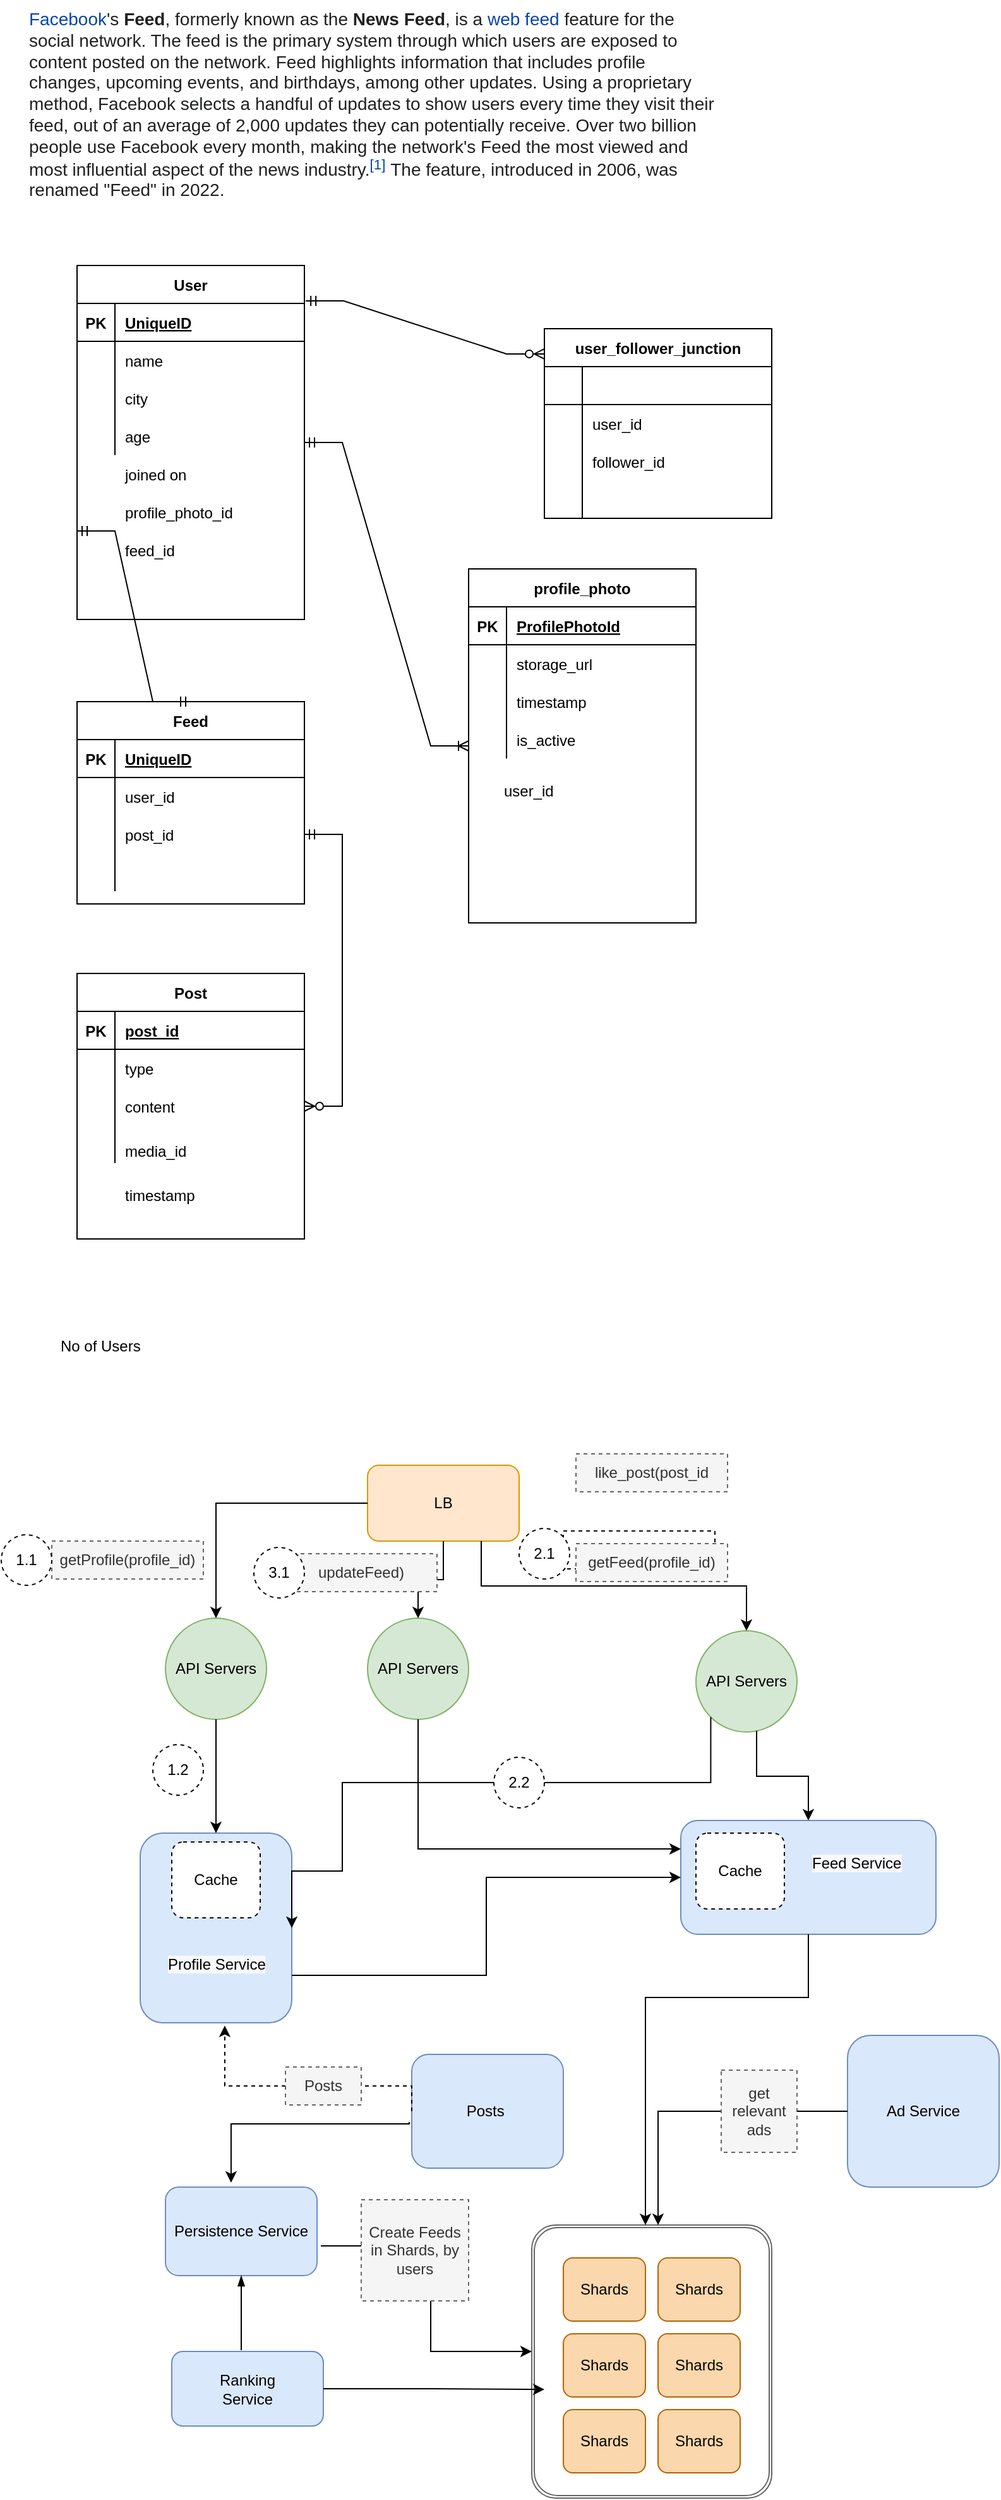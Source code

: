 <mxfile version="18.1.2" type="github">
  <diagram id="8jOkWeeJg14i4Y-f5inV" name="Page-1">
    <mxGraphModel dx="1186" dy="683" grid="1" gridSize="10" guides="1" tooltips="1" connect="1" arrows="1" fold="1" page="1" pageScale="1" pageWidth="827" pageHeight="1169" math="0" shadow="0">
      <root>
        <mxCell id="0" />
        <mxCell id="1" parent="0" />
        <mxCell id="oXegIh3aJyW66HYwS0G9-137" value="" style="shape=ext;double=1;rounded=1;whiteSpace=wrap;html=1;shadow=0;strokeColor=#666666;fillColor=default;strokeWidth=1;arcSize=10;" vertex="1" parent="1">
          <mxGeometry x="420" y="1770" width="190" height="216" as="geometry" />
        </mxCell>
        <mxCell id="oXegIh3aJyW66HYwS0G9-1" value="&lt;meta charset=&quot;utf-8&quot;&gt;&lt;a style=&quot;text-decoration: none; color: rgb(6, 69, 173); background: none rgb(255, 255, 255); font-family: sans-serif; font-size: 14px; font-style: normal; font-variant-ligatures: normal; font-variant-caps: normal; font-weight: 400; letter-spacing: normal; orphans: 2; text-align: start; text-indent: 0px; text-transform: none; widows: 2; word-spacing: 0px; -webkit-text-stroke-width: 0px;&quot; title=&quot;Facebook&quot; href=&quot;https://en.wikipedia.org/wiki/Facebook&quot;&gt;Facebook&lt;/a&gt;&lt;span style=&quot;color: rgb(32, 33, 34); font-family: sans-serif; font-size: 14px; font-style: normal; font-variant-ligatures: normal; font-variant-caps: normal; font-weight: 400; letter-spacing: normal; orphans: 2; text-align: start; text-indent: 0px; text-transform: none; widows: 2; word-spacing: 0px; -webkit-text-stroke-width: 0px; background-color: rgb(255, 255, 255); text-decoration-thickness: initial; text-decoration-style: initial; text-decoration-color: initial; float: none; display: inline !important;&quot;&gt;&#39;s&lt;span&gt;&amp;nbsp;&lt;/span&gt;&lt;/span&gt;&lt;b style=&quot;color: rgb(32, 33, 34); font-family: sans-serif; font-size: 14px; font-style: normal; font-variant-ligatures: normal; font-variant-caps: normal; letter-spacing: normal; orphans: 2; text-align: start; text-indent: 0px; text-transform: none; widows: 2; word-spacing: 0px; -webkit-text-stroke-width: 0px; background-color: rgb(255, 255, 255); text-decoration-thickness: initial; text-decoration-style: initial; text-decoration-color: initial;&quot;&gt;Feed&lt;/b&gt;&lt;span style=&quot;color: rgb(32, 33, 34); font-family: sans-serif; font-size: 14px; font-style: normal; font-variant-ligatures: normal; font-variant-caps: normal; font-weight: 400; letter-spacing: normal; orphans: 2; text-align: start; text-indent: 0px; text-transform: none; widows: 2; word-spacing: 0px; -webkit-text-stroke-width: 0px; background-color: rgb(255, 255, 255); text-decoration-thickness: initial; text-decoration-style: initial; text-decoration-color: initial; float: none; display: inline !important;&quot;&gt;, formerly known as the&lt;span&gt;&amp;nbsp;&lt;/span&gt;&lt;/span&gt;&lt;b style=&quot;color: rgb(32, 33, 34); font-family: sans-serif; font-size: 14px; font-style: normal; font-variant-ligatures: normal; font-variant-caps: normal; letter-spacing: normal; orphans: 2; text-align: start; text-indent: 0px; text-transform: none; widows: 2; word-spacing: 0px; -webkit-text-stroke-width: 0px; background-color: rgb(255, 255, 255); text-decoration-thickness: initial; text-decoration-style: initial; text-decoration-color: initial;&quot;&gt;News Feed&lt;/b&gt;&lt;span style=&quot;color: rgb(32, 33, 34); font-family: sans-serif; font-size: 14px; font-style: normal; font-variant-ligatures: normal; font-variant-caps: normal; font-weight: 400; letter-spacing: normal; orphans: 2; text-align: start; text-indent: 0px; text-transform: none; widows: 2; word-spacing: 0px; -webkit-text-stroke-width: 0px; background-color: rgb(255, 255, 255); text-decoration-thickness: initial; text-decoration-style: initial; text-decoration-color: initial; float: none; display: inline !important;&quot;&gt;, is a&lt;span&gt;&amp;nbsp;&lt;/span&gt;&lt;/span&gt;&lt;a style=&quot;text-decoration: none; color: rgb(6, 69, 173); background: none rgb(255, 255, 255); font-family: sans-serif; font-size: 14px; font-style: normal; font-variant-ligatures: normal; font-variant-caps: normal; font-weight: 400; letter-spacing: normal; orphans: 2; text-align: start; text-indent: 0px; text-transform: none; widows: 2; word-spacing: 0px; -webkit-text-stroke-width: 0px;&quot; title=&quot;Web feed&quot; href=&quot;https://en.wikipedia.org/wiki/Web_feed&quot;&gt;web feed&lt;/a&gt;&lt;span style=&quot;color: rgb(32, 33, 34); font-family: sans-serif; font-size: 14px; font-style: normal; font-variant-ligatures: normal; font-variant-caps: normal; font-weight: 400; letter-spacing: normal; orphans: 2; text-align: start; text-indent: 0px; text-transform: none; widows: 2; word-spacing: 0px; -webkit-text-stroke-width: 0px; background-color: rgb(255, 255, 255); text-decoration-thickness: initial; text-decoration-style: initial; text-decoration-color: initial; float: none; display: inline !important;&quot;&gt;&lt;span&gt;&amp;nbsp;&lt;/span&gt;feature for the social network. The feed is the primary system through which users are exposed to content posted on the network. Feed highlights information that includes profile changes, upcoming events, and birthdays, among other updates. Using a proprietary method, Facebook selects a handful of updates to show users every time they visit their feed, out of an average of 2,000 updates they can potentially receive. Over two billion people use Facebook every month, making the network&#39;s Feed the most viewed and most influential aspect of the news industry.&lt;/span&gt;&lt;sup style=&quot;line-height: 1; unicode-bidi: isolate; font-weight: 400; font-style: normal; font-size: 11.2px; color: rgb(32, 33, 34); font-family: sans-serif; font-variant-ligatures: normal; font-variant-caps: normal; letter-spacing: normal; orphans: 2; text-align: start; text-indent: 0px; text-transform: none; widows: 2; word-spacing: 0px; -webkit-text-stroke-width: 0px; background-color: rgb(255, 255, 255); text-decoration-thickness: initial; text-decoration-style: initial; text-decoration-color: initial;&quot; class=&quot;reference&quot; id=&quot;cite_ref-NYT_1-0&quot;&gt;&lt;a style=&quot;text-decoration: none; color: rgb(6, 69, 173); background: none;&quot; href=&quot;https://en.wikipedia.org/wiki/Feed_(Facebook)#cite_note-NYT-1&quot;&gt;[1]&lt;/a&gt;&lt;/sup&gt;&lt;span style=&quot;color: rgb(32, 33, 34); font-family: sans-serif; font-size: 14px; font-style: normal; font-variant-ligatures: normal; font-variant-caps: normal; font-weight: 400; letter-spacing: normal; orphans: 2; text-align: start; text-indent: 0px; text-transform: none; widows: 2; word-spacing: 0px; -webkit-text-stroke-width: 0px; background-color: rgb(255, 255, 255); text-decoration-thickness: initial; text-decoration-style: initial; text-decoration-color: initial; float: none; display: inline !important;&quot;&gt;&lt;span&gt;&amp;nbsp;&lt;/span&gt;The feature, introduced in 2006, was renamed &quot;Feed&quot; in 2022.&lt;/span&gt;" style="text;whiteSpace=wrap;html=1;" vertex="1" parent="1">
          <mxGeometry x="20" y="10" width="550" height="150" as="geometry" />
        </mxCell>
        <mxCell id="oXegIh3aJyW66HYwS0G9-3" value="User" style="shape=table;startSize=30;container=1;collapsible=1;childLayout=tableLayout;fixedRows=1;rowLines=0;fontStyle=1;align=center;resizeLast=1;" vertex="1" parent="1">
          <mxGeometry x="60" y="220" width="180" height="280" as="geometry" />
        </mxCell>
        <mxCell id="oXegIh3aJyW66HYwS0G9-4" value="" style="shape=tableRow;horizontal=0;startSize=0;swimlaneHead=0;swimlaneBody=0;fillColor=none;collapsible=0;dropTarget=0;points=[[0,0.5],[1,0.5]];portConstraint=eastwest;top=0;left=0;right=0;bottom=1;" vertex="1" parent="oXegIh3aJyW66HYwS0G9-3">
          <mxGeometry y="30" width="180" height="30" as="geometry" />
        </mxCell>
        <mxCell id="oXegIh3aJyW66HYwS0G9-5" value="PK" style="shape=partialRectangle;connectable=0;fillColor=none;top=0;left=0;bottom=0;right=0;fontStyle=1;overflow=hidden;" vertex="1" parent="oXegIh3aJyW66HYwS0G9-4">
          <mxGeometry width="30" height="30" as="geometry">
            <mxRectangle width="30" height="30" as="alternateBounds" />
          </mxGeometry>
        </mxCell>
        <mxCell id="oXegIh3aJyW66HYwS0G9-6" value="UniqueID" style="shape=partialRectangle;connectable=0;fillColor=none;top=0;left=0;bottom=0;right=0;align=left;spacingLeft=6;fontStyle=5;overflow=hidden;" vertex="1" parent="oXegIh3aJyW66HYwS0G9-4">
          <mxGeometry x="30" width="150" height="30" as="geometry">
            <mxRectangle width="150" height="30" as="alternateBounds" />
          </mxGeometry>
        </mxCell>
        <mxCell id="oXegIh3aJyW66HYwS0G9-7" value="" style="shape=tableRow;horizontal=0;startSize=0;swimlaneHead=0;swimlaneBody=0;fillColor=none;collapsible=0;dropTarget=0;points=[[0,0.5],[1,0.5]];portConstraint=eastwest;top=0;left=0;right=0;bottom=0;" vertex="1" parent="oXegIh3aJyW66HYwS0G9-3">
          <mxGeometry y="60" width="180" height="30" as="geometry" />
        </mxCell>
        <mxCell id="oXegIh3aJyW66HYwS0G9-8" value="" style="shape=partialRectangle;connectable=0;fillColor=none;top=0;left=0;bottom=0;right=0;editable=1;overflow=hidden;" vertex="1" parent="oXegIh3aJyW66HYwS0G9-7">
          <mxGeometry width="30" height="30" as="geometry">
            <mxRectangle width="30" height="30" as="alternateBounds" />
          </mxGeometry>
        </mxCell>
        <mxCell id="oXegIh3aJyW66HYwS0G9-9" value="name" style="shape=partialRectangle;connectable=0;fillColor=none;top=0;left=0;bottom=0;right=0;align=left;spacingLeft=6;overflow=hidden;" vertex="1" parent="oXegIh3aJyW66HYwS0G9-7">
          <mxGeometry x="30" width="150" height="30" as="geometry">
            <mxRectangle width="150" height="30" as="alternateBounds" />
          </mxGeometry>
        </mxCell>
        <mxCell id="oXegIh3aJyW66HYwS0G9-13" value="" style="shape=tableRow;horizontal=0;startSize=0;swimlaneHead=0;swimlaneBody=0;fillColor=none;collapsible=0;dropTarget=0;points=[[0,0.5],[1,0.5]];portConstraint=eastwest;top=0;left=0;right=0;bottom=0;" vertex="1" parent="oXegIh3aJyW66HYwS0G9-3">
          <mxGeometry y="90" width="180" height="30" as="geometry" />
        </mxCell>
        <mxCell id="oXegIh3aJyW66HYwS0G9-14" value="" style="shape=partialRectangle;connectable=0;fillColor=none;top=0;left=0;bottom=0;right=0;editable=1;overflow=hidden;" vertex="1" parent="oXegIh3aJyW66HYwS0G9-13">
          <mxGeometry width="30" height="30" as="geometry">
            <mxRectangle width="30" height="30" as="alternateBounds" />
          </mxGeometry>
        </mxCell>
        <mxCell id="oXegIh3aJyW66HYwS0G9-15" value="city" style="shape=partialRectangle;connectable=0;fillColor=none;top=0;left=0;bottom=0;right=0;align=left;spacingLeft=6;overflow=hidden;" vertex="1" parent="oXegIh3aJyW66HYwS0G9-13">
          <mxGeometry x="30" width="150" height="30" as="geometry">
            <mxRectangle width="150" height="30" as="alternateBounds" />
          </mxGeometry>
        </mxCell>
        <mxCell id="oXegIh3aJyW66HYwS0G9-10" value="" style="shape=tableRow;horizontal=0;startSize=0;swimlaneHead=0;swimlaneBody=0;fillColor=none;collapsible=0;dropTarget=0;points=[[0,0.5],[1,0.5]];portConstraint=eastwest;top=0;left=0;right=0;bottom=0;" vertex="1" parent="oXegIh3aJyW66HYwS0G9-3">
          <mxGeometry y="120" width="180" height="30" as="geometry" />
        </mxCell>
        <mxCell id="oXegIh3aJyW66HYwS0G9-11" value="" style="shape=partialRectangle;connectable=0;fillColor=none;top=0;left=0;bottom=0;right=0;editable=1;overflow=hidden;" vertex="1" parent="oXegIh3aJyW66HYwS0G9-10">
          <mxGeometry width="30" height="30" as="geometry">
            <mxRectangle width="30" height="30" as="alternateBounds" />
          </mxGeometry>
        </mxCell>
        <mxCell id="oXegIh3aJyW66HYwS0G9-12" value="age" style="shape=partialRectangle;connectable=0;fillColor=none;top=0;left=0;bottom=0;right=0;align=left;spacingLeft=6;overflow=hidden;" vertex="1" parent="oXegIh3aJyW66HYwS0G9-10">
          <mxGeometry x="30" width="150" height="30" as="geometry">
            <mxRectangle width="150" height="30" as="alternateBounds" />
          </mxGeometry>
        </mxCell>
        <mxCell id="oXegIh3aJyW66HYwS0G9-16" value="user_follower_junction" style="shape=table;startSize=30;container=1;collapsible=1;childLayout=tableLayout;fixedRows=1;rowLines=0;fontStyle=1;align=center;resizeLast=1;" vertex="1" parent="1">
          <mxGeometry x="430" y="270" width="180" height="150" as="geometry" />
        </mxCell>
        <mxCell id="oXegIh3aJyW66HYwS0G9-17" value="" style="shape=tableRow;horizontal=0;startSize=0;swimlaneHead=0;swimlaneBody=0;fillColor=none;collapsible=0;dropTarget=0;points=[[0,0.5],[1,0.5]];portConstraint=eastwest;top=0;left=0;right=0;bottom=1;" vertex="1" parent="oXegIh3aJyW66HYwS0G9-16">
          <mxGeometry y="30" width="180" height="30" as="geometry" />
        </mxCell>
        <mxCell id="oXegIh3aJyW66HYwS0G9-18" value="" style="shape=partialRectangle;connectable=0;fillColor=none;top=0;left=0;bottom=0;right=0;fontStyle=1;overflow=hidden;" vertex="1" parent="oXegIh3aJyW66HYwS0G9-17">
          <mxGeometry width="30" height="30" as="geometry">
            <mxRectangle width="30" height="30" as="alternateBounds" />
          </mxGeometry>
        </mxCell>
        <mxCell id="oXegIh3aJyW66HYwS0G9-19" value="" style="shape=partialRectangle;connectable=0;fillColor=none;top=0;left=0;bottom=0;right=0;align=left;spacingLeft=6;fontStyle=5;overflow=hidden;" vertex="1" parent="oXegIh3aJyW66HYwS0G9-17">
          <mxGeometry x="30" width="150" height="30" as="geometry">
            <mxRectangle width="150" height="30" as="alternateBounds" />
          </mxGeometry>
        </mxCell>
        <mxCell id="oXegIh3aJyW66HYwS0G9-20" value="" style="shape=tableRow;horizontal=0;startSize=0;swimlaneHead=0;swimlaneBody=0;fillColor=none;collapsible=0;dropTarget=0;points=[[0,0.5],[1,0.5]];portConstraint=eastwest;top=0;left=0;right=0;bottom=0;" vertex="1" parent="oXegIh3aJyW66HYwS0G9-16">
          <mxGeometry y="60" width="180" height="30" as="geometry" />
        </mxCell>
        <mxCell id="oXegIh3aJyW66HYwS0G9-21" value="" style="shape=partialRectangle;connectable=0;fillColor=none;top=0;left=0;bottom=0;right=0;editable=1;overflow=hidden;" vertex="1" parent="oXegIh3aJyW66HYwS0G9-20">
          <mxGeometry width="30" height="30" as="geometry">
            <mxRectangle width="30" height="30" as="alternateBounds" />
          </mxGeometry>
        </mxCell>
        <mxCell id="oXegIh3aJyW66HYwS0G9-22" value="user_id" style="shape=partialRectangle;connectable=0;fillColor=none;top=0;left=0;bottom=0;right=0;align=left;spacingLeft=6;overflow=hidden;" vertex="1" parent="oXegIh3aJyW66HYwS0G9-20">
          <mxGeometry x="30" width="150" height="30" as="geometry">
            <mxRectangle width="150" height="30" as="alternateBounds" />
          </mxGeometry>
        </mxCell>
        <mxCell id="oXegIh3aJyW66HYwS0G9-23" value="" style="shape=tableRow;horizontal=0;startSize=0;swimlaneHead=0;swimlaneBody=0;fillColor=none;collapsible=0;dropTarget=0;points=[[0,0.5],[1,0.5]];portConstraint=eastwest;top=0;left=0;right=0;bottom=0;" vertex="1" parent="oXegIh3aJyW66HYwS0G9-16">
          <mxGeometry y="90" width="180" height="30" as="geometry" />
        </mxCell>
        <mxCell id="oXegIh3aJyW66HYwS0G9-24" value="" style="shape=partialRectangle;connectable=0;fillColor=none;top=0;left=0;bottom=0;right=0;editable=1;overflow=hidden;" vertex="1" parent="oXegIh3aJyW66HYwS0G9-23">
          <mxGeometry width="30" height="30" as="geometry">
            <mxRectangle width="30" height="30" as="alternateBounds" />
          </mxGeometry>
        </mxCell>
        <mxCell id="oXegIh3aJyW66HYwS0G9-25" value="follower_id" style="shape=partialRectangle;connectable=0;fillColor=none;top=0;left=0;bottom=0;right=0;align=left;spacingLeft=6;overflow=hidden;" vertex="1" parent="oXegIh3aJyW66HYwS0G9-23">
          <mxGeometry x="30" width="150" height="30" as="geometry">
            <mxRectangle width="150" height="30" as="alternateBounds" />
          </mxGeometry>
        </mxCell>
        <mxCell id="oXegIh3aJyW66HYwS0G9-26" value="" style="shape=tableRow;horizontal=0;startSize=0;swimlaneHead=0;swimlaneBody=0;fillColor=none;collapsible=0;dropTarget=0;points=[[0,0.5],[1,0.5]];portConstraint=eastwest;top=0;left=0;right=0;bottom=0;" vertex="1" parent="oXegIh3aJyW66HYwS0G9-16">
          <mxGeometry y="120" width="180" height="30" as="geometry" />
        </mxCell>
        <mxCell id="oXegIh3aJyW66HYwS0G9-27" value="" style="shape=partialRectangle;connectable=0;fillColor=none;top=0;left=0;bottom=0;right=0;editable=1;overflow=hidden;" vertex="1" parent="oXegIh3aJyW66HYwS0G9-26">
          <mxGeometry width="30" height="30" as="geometry">
            <mxRectangle width="30" height="30" as="alternateBounds" />
          </mxGeometry>
        </mxCell>
        <mxCell id="oXegIh3aJyW66HYwS0G9-28" value="" style="shape=partialRectangle;connectable=0;fillColor=none;top=0;left=0;bottom=0;right=0;align=left;spacingLeft=6;overflow=hidden;" vertex="1" parent="oXegIh3aJyW66HYwS0G9-26">
          <mxGeometry x="30" width="150" height="30" as="geometry">
            <mxRectangle width="150" height="30" as="alternateBounds" />
          </mxGeometry>
        </mxCell>
        <mxCell id="oXegIh3aJyW66HYwS0G9-29" value="" style="edgeStyle=entityRelationEdgeStyle;fontSize=12;html=1;endArrow=ERzeroToMany;startArrow=ERmandOne;rounded=0;exitX=1.006;exitY=0.1;exitDx=0;exitDy=0;entryX=0;entryY=0.133;entryDx=0;entryDy=0;entryPerimeter=0;exitPerimeter=0;" edge="1" parent="1" source="oXegIh3aJyW66HYwS0G9-3" target="oXegIh3aJyW66HYwS0G9-16">
          <mxGeometry width="100" height="100" relative="1" as="geometry">
            <mxPoint x="450" y="600" as="sourcePoint" />
            <mxPoint x="550" y="500" as="targetPoint" />
          </mxGeometry>
        </mxCell>
        <mxCell id="oXegIh3aJyW66HYwS0G9-30" value="Feed" style="shape=table;startSize=30;container=1;collapsible=1;childLayout=tableLayout;fixedRows=1;rowLines=0;fontStyle=1;align=center;resizeLast=1;" vertex="1" parent="1">
          <mxGeometry x="60" y="565" width="180" height="160" as="geometry" />
        </mxCell>
        <mxCell id="oXegIh3aJyW66HYwS0G9-31" value="" style="shape=tableRow;horizontal=0;startSize=0;swimlaneHead=0;swimlaneBody=0;fillColor=none;collapsible=0;dropTarget=0;points=[[0,0.5],[1,0.5]];portConstraint=eastwest;top=0;left=0;right=0;bottom=1;" vertex="1" parent="oXegIh3aJyW66HYwS0G9-30">
          <mxGeometry y="30" width="180" height="30" as="geometry" />
        </mxCell>
        <mxCell id="oXegIh3aJyW66HYwS0G9-32" value="PK" style="shape=partialRectangle;connectable=0;fillColor=none;top=0;left=0;bottom=0;right=0;fontStyle=1;overflow=hidden;" vertex="1" parent="oXegIh3aJyW66HYwS0G9-31">
          <mxGeometry width="30" height="30" as="geometry">
            <mxRectangle width="30" height="30" as="alternateBounds" />
          </mxGeometry>
        </mxCell>
        <mxCell id="oXegIh3aJyW66HYwS0G9-33" value="UniqueID" style="shape=partialRectangle;connectable=0;fillColor=none;top=0;left=0;bottom=0;right=0;align=left;spacingLeft=6;fontStyle=5;overflow=hidden;" vertex="1" parent="oXegIh3aJyW66HYwS0G9-31">
          <mxGeometry x="30" width="150" height="30" as="geometry">
            <mxRectangle width="150" height="30" as="alternateBounds" />
          </mxGeometry>
        </mxCell>
        <mxCell id="oXegIh3aJyW66HYwS0G9-34" value="" style="shape=tableRow;horizontal=0;startSize=0;swimlaneHead=0;swimlaneBody=0;fillColor=none;collapsible=0;dropTarget=0;points=[[0,0.5],[1,0.5]];portConstraint=eastwest;top=0;left=0;right=0;bottom=0;" vertex="1" parent="oXegIh3aJyW66HYwS0G9-30">
          <mxGeometry y="60" width="180" height="30" as="geometry" />
        </mxCell>
        <mxCell id="oXegIh3aJyW66HYwS0G9-35" value="" style="shape=partialRectangle;connectable=0;fillColor=none;top=0;left=0;bottom=0;right=0;editable=1;overflow=hidden;" vertex="1" parent="oXegIh3aJyW66HYwS0G9-34">
          <mxGeometry width="30" height="30" as="geometry">
            <mxRectangle width="30" height="30" as="alternateBounds" />
          </mxGeometry>
        </mxCell>
        <mxCell id="oXegIh3aJyW66HYwS0G9-36" value="user_id" style="shape=partialRectangle;connectable=0;fillColor=none;top=0;left=0;bottom=0;right=0;align=left;spacingLeft=6;overflow=hidden;" vertex="1" parent="oXegIh3aJyW66HYwS0G9-34">
          <mxGeometry x="30" width="150" height="30" as="geometry">
            <mxRectangle width="150" height="30" as="alternateBounds" />
          </mxGeometry>
        </mxCell>
        <mxCell id="oXegIh3aJyW66HYwS0G9-37" value="" style="shape=tableRow;horizontal=0;startSize=0;swimlaneHead=0;swimlaneBody=0;fillColor=none;collapsible=0;dropTarget=0;points=[[0,0.5],[1,0.5]];portConstraint=eastwest;top=0;left=0;right=0;bottom=0;" vertex="1" parent="oXegIh3aJyW66HYwS0G9-30">
          <mxGeometry y="90" width="180" height="30" as="geometry" />
        </mxCell>
        <mxCell id="oXegIh3aJyW66HYwS0G9-38" value="" style="shape=partialRectangle;connectable=0;fillColor=none;top=0;left=0;bottom=0;right=0;editable=1;overflow=hidden;" vertex="1" parent="oXegIh3aJyW66HYwS0G9-37">
          <mxGeometry width="30" height="30" as="geometry">
            <mxRectangle width="30" height="30" as="alternateBounds" />
          </mxGeometry>
        </mxCell>
        <mxCell id="oXegIh3aJyW66HYwS0G9-39" value="post_id" style="shape=partialRectangle;connectable=0;fillColor=none;top=0;left=0;bottom=0;right=0;align=left;spacingLeft=6;overflow=hidden;" vertex="1" parent="oXegIh3aJyW66HYwS0G9-37">
          <mxGeometry x="30" width="150" height="30" as="geometry">
            <mxRectangle width="150" height="30" as="alternateBounds" />
          </mxGeometry>
        </mxCell>
        <mxCell id="oXegIh3aJyW66HYwS0G9-40" value="" style="shape=tableRow;horizontal=0;startSize=0;swimlaneHead=0;swimlaneBody=0;fillColor=none;collapsible=0;dropTarget=0;points=[[0,0.5],[1,0.5]];portConstraint=eastwest;top=0;left=0;right=0;bottom=0;" vertex="1" parent="oXegIh3aJyW66HYwS0G9-30">
          <mxGeometry y="120" width="180" height="30" as="geometry" />
        </mxCell>
        <mxCell id="oXegIh3aJyW66HYwS0G9-41" value="" style="shape=partialRectangle;connectable=0;fillColor=none;top=0;left=0;bottom=0;right=0;editable=1;overflow=hidden;" vertex="1" parent="oXegIh3aJyW66HYwS0G9-40">
          <mxGeometry width="30" height="30" as="geometry">
            <mxRectangle width="30" height="30" as="alternateBounds" />
          </mxGeometry>
        </mxCell>
        <mxCell id="oXegIh3aJyW66HYwS0G9-42" value="" style="shape=partialRectangle;connectable=0;fillColor=none;top=0;left=0;bottom=0;right=0;align=left;spacingLeft=6;overflow=hidden;" vertex="1" parent="oXegIh3aJyW66HYwS0G9-40">
          <mxGeometry x="30" width="150" height="30" as="geometry">
            <mxRectangle width="150" height="30" as="alternateBounds" />
          </mxGeometry>
        </mxCell>
        <mxCell id="oXegIh3aJyW66HYwS0G9-44" value="Post" style="shape=table;startSize=30;container=1;collapsible=1;childLayout=tableLayout;fixedRows=1;rowLines=0;fontStyle=1;align=center;resizeLast=1;" vertex="1" parent="1">
          <mxGeometry x="60" y="780" width="180" height="210" as="geometry" />
        </mxCell>
        <mxCell id="oXegIh3aJyW66HYwS0G9-45" value="" style="shape=tableRow;horizontal=0;startSize=0;swimlaneHead=0;swimlaneBody=0;fillColor=none;collapsible=0;dropTarget=0;points=[[0,0.5],[1,0.5]];portConstraint=eastwest;top=0;left=0;right=0;bottom=1;" vertex="1" parent="oXegIh3aJyW66HYwS0G9-44">
          <mxGeometry y="30" width="180" height="30" as="geometry" />
        </mxCell>
        <mxCell id="oXegIh3aJyW66HYwS0G9-46" value="PK" style="shape=partialRectangle;connectable=0;fillColor=none;top=0;left=0;bottom=0;right=0;fontStyle=1;overflow=hidden;" vertex="1" parent="oXegIh3aJyW66HYwS0G9-45">
          <mxGeometry width="30" height="30" as="geometry">
            <mxRectangle width="30" height="30" as="alternateBounds" />
          </mxGeometry>
        </mxCell>
        <mxCell id="oXegIh3aJyW66HYwS0G9-47" value="post_id" style="shape=partialRectangle;connectable=0;fillColor=none;top=0;left=0;bottom=0;right=0;align=left;spacingLeft=6;fontStyle=5;overflow=hidden;" vertex="1" parent="oXegIh3aJyW66HYwS0G9-45">
          <mxGeometry x="30" width="150" height="30" as="geometry">
            <mxRectangle width="150" height="30" as="alternateBounds" />
          </mxGeometry>
        </mxCell>
        <mxCell id="oXegIh3aJyW66HYwS0G9-48" value="" style="shape=tableRow;horizontal=0;startSize=0;swimlaneHead=0;swimlaneBody=0;fillColor=none;collapsible=0;dropTarget=0;points=[[0,0.5],[1,0.5]];portConstraint=eastwest;top=0;left=0;right=0;bottom=0;" vertex="1" parent="oXegIh3aJyW66HYwS0G9-44">
          <mxGeometry y="60" width="180" height="30" as="geometry" />
        </mxCell>
        <mxCell id="oXegIh3aJyW66HYwS0G9-49" value="" style="shape=partialRectangle;connectable=0;fillColor=none;top=0;left=0;bottom=0;right=0;editable=1;overflow=hidden;" vertex="1" parent="oXegIh3aJyW66HYwS0G9-48">
          <mxGeometry width="30" height="30" as="geometry">
            <mxRectangle width="30" height="30" as="alternateBounds" />
          </mxGeometry>
        </mxCell>
        <mxCell id="oXegIh3aJyW66HYwS0G9-50" value="type" style="shape=partialRectangle;connectable=0;fillColor=none;top=0;left=0;bottom=0;right=0;align=left;spacingLeft=6;overflow=hidden;" vertex="1" parent="oXegIh3aJyW66HYwS0G9-48">
          <mxGeometry x="30" width="150" height="30" as="geometry">
            <mxRectangle width="150" height="30" as="alternateBounds" />
          </mxGeometry>
        </mxCell>
        <mxCell id="oXegIh3aJyW66HYwS0G9-51" value="" style="shape=tableRow;horizontal=0;startSize=0;swimlaneHead=0;swimlaneBody=0;fillColor=none;collapsible=0;dropTarget=0;points=[[0,0.5],[1,0.5]];portConstraint=eastwest;top=0;left=0;right=0;bottom=0;" vertex="1" parent="oXegIh3aJyW66HYwS0G9-44">
          <mxGeometry y="90" width="180" height="30" as="geometry" />
        </mxCell>
        <mxCell id="oXegIh3aJyW66HYwS0G9-52" value="" style="shape=partialRectangle;connectable=0;fillColor=none;top=0;left=0;bottom=0;right=0;editable=1;overflow=hidden;" vertex="1" parent="oXegIh3aJyW66HYwS0G9-51">
          <mxGeometry width="30" height="30" as="geometry">
            <mxRectangle width="30" height="30" as="alternateBounds" />
          </mxGeometry>
        </mxCell>
        <mxCell id="oXegIh3aJyW66HYwS0G9-53" value="content" style="shape=partialRectangle;connectable=0;fillColor=none;top=0;left=0;bottom=0;right=0;align=left;spacingLeft=6;overflow=hidden;" vertex="1" parent="oXegIh3aJyW66HYwS0G9-51">
          <mxGeometry x="30" width="150" height="30" as="geometry">
            <mxRectangle width="150" height="30" as="alternateBounds" />
          </mxGeometry>
        </mxCell>
        <mxCell id="oXegIh3aJyW66HYwS0G9-54" value="" style="shape=tableRow;horizontal=0;startSize=0;swimlaneHead=0;swimlaneBody=0;fillColor=none;collapsible=0;dropTarget=0;points=[[0,0.5],[1,0.5]];portConstraint=eastwest;top=0;left=0;right=0;bottom=0;" vertex="1" parent="oXegIh3aJyW66HYwS0G9-44">
          <mxGeometry y="120" width="180" height="30" as="geometry" />
        </mxCell>
        <mxCell id="oXegIh3aJyW66HYwS0G9-55" value="" style="shape=partialRectangle;connectable=0;fillColor=none;top=0;left=0;bottom=0;right=0;editable=1;overflow=hidden;" vertex="1" parent="oXegIh3aJyW66HYwS0G9-54">
          <mxGeometry width="30" height="30" as="geometry">
            <mxRectangle width="30" height="30" as="alternateBounds" />
          </mxGeometry>
        </mxCell>
        <mxCell id="oXegIh3aJyW66HYwS0G9-56" value="" style="shape=partialRectangle;connectable=0;fillColor=none;top=0;left=0;bottom=0;right=0;align=left;spacingLeft=6;overflow=hidden;" vertex="1" parent="oXegIh3aJyW66HYwS0G9-54">
          <mxGeometry x="30" width="150" height="30" as="geometry">
            <mxRectangle width="150" height="30" as="alternateBounds" />
          </mxGeometry>
        </mxCell>
        <mxCell id="oXegIh3aJyW66HYwS0G9-57" value="timestamp" style="shape=partialRectangle;connectable=0;fillColor=none;top=0;left=0;bottom=0;right=0;align=left;spacingLeft=6;overflow=hidden;" vertex="1" parent="1">
          <mxGeometry x="90" y="940" width="150" height="30" as="geometry">
            <mxRectangle width="150" height="30" as="alternateBounds" />
          </mxGeometry>
        </mxCell>
        <mxCell id="oXegIh3aJyW66HYwS0G9-59" value="media_id" style="shape=partialRectangle;connectable=0;fillColor=none;top=0;left=0;bottom=0;right=0;align=left;spacingLeft=6;overflow=hidden;" vertex="1" parent="1">
          <mxGeometry x="90" y="905" width="150" height="30" as="geometry">
            <mxRectangle width="150" height="30" as="alternateBounds" />
          </mxGeometry>
        </mxCell>
        <mxCell id="oXegIh3aJyW66HYwS0G9-60" value="joined on" style="shape=partialRectangle;connectable=0;fillColor=none;top=0;left=0;bottom=0;right=0;align=left;spacingLeft=6;overflow=hidden;" vertex="1" parent="1">
          <mxGeometry x="90" y="370" width="150" height="30" as="geometry">
            <mxRectangle width="150" height="30" as="alternateBounds" />
          </mxGeometry>
        </mxCell>
        <mxCell id="oXegIh3aJyW66HYwS0G9-61" value="profile_photo_id" style="shape=partialRectangle;connectable=0;fillColor=none;top=0;left=0;bottom=0;right=0;align=left;spacingLeft=6;overflow=hidden;" vertex="1" parent="1">
          <mxGeometry x="90" y="400" width="150" height="30" as="geometry">
            <mxRectangle width="150" height="30" as="alternateBounds" />
          </mxGeometry>
        </mxCell>
        <mxCell id="oXegIh3aJyW66HYwS0G9-62" value="profile_photo" style="shape=table;startSize=30;container=1;collapsible=1;childLayout=tableLayout;fixedRows=1;rowLines=0;fontStyle=1;align=center;resizeLast=1;" vertex="1" parent="1">
          <mxGeometry x="370" y="460" width="180" height="280" as="geometry" />
        </mxCell>
        <mxCell id="oXegIh3aJyW66HYwS0G9-63" value="" style="shape=tableRow;horizontal=0;startSize=0;swimlaneHead=0;swimlaneBody=0;fillColor=none;collapsible=0;dropTarget=0;points=[[0,0.5],[1,0.5]];portConstraint=eastwest;top=0;left=0;right=0;bottom=1;" vertex="1" parent="oXegIh3aJyW66HYwS0G9-62">
          <mxGeometry y="30" width="180" height="30" as="geometry" />
        </mxCell>
        <mxCell id="oXegIh3aJyW66HYwS0G9-64" value="PK" style="shape=partialRectangle;connectable=0;fillColor=none;top=0;left=0;bottom=0;right=0;fontStyle=1;overflow=hidden;" vertex="1" parent="oXegIh3aJyW66HYwS0G9-63">
          <mxGeometry width="30" height="30" as="geometry">
            <mxRectangle width="30" height="30" as="alternateBounds" />
          </mxGeometry>
        </mxCell>
        <mxCell id="oXegIh3aJyW66HYwS0G9-65" value="ProfilePhotoId" style="shape=partialRectangle;connectable=0;fillColor=none;top=0;left=0;bottom=0;right=0;align=left;spacingLeft=6;fontStyle=5;overflow=hidden;" vertex="1" parent="oXegIh3aJyW66HYwS0G9-63">
          <mxGeometry x="30" width="150" height="30" as="geometry">
            <mxRectangle width="150" height="30" as="alternateBounds" />
          </mxGeometry>
        </mxCell>
        <mxCell id="oXegIh3aJyW66HYwS0G9-66" value="" style="shape=tableRow;horizontal=0;startSize=0;swimlaneHead=0;swimlaneBody=0;fillColor=none;collapsible=0;dropTarget=0;points=[[0,0.5],[1,0.5]];portConstraint=eastwest;top=0;left=0;right=0;bottom=0;" vertex="1" parent="oXegIh3aJyW66HYwS0G9-62">
          <mxGeometry y="60" width="180" height="30" as="geometry" />
        </mxCell>
        <mxCell id="oXegIh3aJyW66HYwS0G9-67" value="" style="shape=partialRectangle;connectable=0;fillColor=none;top=0;left=0;bottom=0;right=0;editable=1;overflow=hidden;" vertex="1" parent="oXegIh3aJyW66HYwS0G9-66">
          <mxGeometry width="30" height="30" as="geometry">
            <mxRectangle width="30" height="30" as="alternateBounds" />
          </mxGeometry>
        </mxCell>
        <mxCell id="oXegIh3aJyW66HYwS0G9-68" value="storage_url" style="shape=partialRectangle;connectable=0;fillColor=none;top=0;left=0;bottom=0;right=0;align=left;spacingLeft=6;overflow=hidden;" vertex="1" parent="oXegIh3aJyW66HYwS0G9-66">
          <mxGeometry x="30" width="150" height="30" as="geometry">
            <mxRectangle width="150" height="30" as="alternateBounds" />
          </mxGeometry>
        </mxCell>
        <mxCell id="oXegIh3aJyW66HYwS0G9-69" value="" style="shape=tableRow;horizontal=0;startSize=0;swimlaneHead=0;swimlaneBody=0;fillColor=none;collapsible=0;dropTarget=0;points=[[0,0.5],[1,0.5]];portConstraint=eastwest;top=0;left=0;right=0;bottom=0;" vertex="1" parent="oXegIh3aJyW66HYwS0G9-62">
          <mxGeometry y="90" width="180" height="30" as="geometry" />
        </mxCell>
        <mxCell id="oXegIh3aJyW66HYwS0G9-70" value="" style="shape=partialRectangle;connectable=0;fillColor=none;top=0;left=0;bottom=0;right=0;editable=1;overflow=hidden;" vertex="1" parent="oXegIh3aJyW66HYwS0G9-69">
          <mxGeometry width="30" height="30" as="geometry">
            <mxRectangle width="30" height="30" as="alternateBounds" />
          </mxGeometry>
        </mxCell>
        <mxCell id="oXegIh3aJyW66HYwS0G9-71" value="timestamp" style="shape=partialRectangle;connectable=0;fillColor=none;top=0;left=0;bottom=0;right=0;align=left;spacingLeft=6;overflow=hidden;" vertex="1" parent="oXegIh3aJyW66HYwS0G9-69">
          <mxGeometry x="30" width="150" height="30" as="geometry">
            <mxRectangle width="150" height="30" as="alternateBounds" />
          </mxGeometry>
        </mxCell>
        <mxCell id="oXegIh3aJyW66HYwS0G9-72" value="" style="shape=tableRow;horizontal=0;startSize=0;swimlaneHead=0;swimlaneBody=0;fillColor=none;collapsible=0;dropTarget=0;points=[[0,0.5],[1,0.5]];portConstraint=eastwest;top=0;left=0;right=0;bottom=0;" vertex="1" parent="oXegIh3aJyW66HYwS0G9-62">
          <mxGeometry y="120" width="180" height="30" as="geometry" />
        </mxCell>
        <mxCell id="oXegIh3aJyW66HYwS0G9-73" value="" style="shape=partialRectangle;connectable=0;fillColor=none;top=0;left=0;bottom=0;right=0;editable=1;overflow=hidden;" vertex="1" parent="oXegIh3aJyW66HYwS0G9-72">
          <mxGeometry width="30" height="30" as="geometry">
            <mxRectangle width="30" height="30" as="alternateBounds" />
          </mxGeometry>
        </mxCell>
        <mxCell id="oXegIh3aJyW66HYwS0G9-74" value="is_active" style="shape=partialRectangle;connectable=0;fillColor=none;top=0;left=0;bottom=0;right=0;align=left;spacingLeft=6;overflow=hidden;" vertex="1" parent="oXegIh3aJyW66HYwS0G9-72">
          <mxGeometry x="30" width="150" height="30" as="geometry">
            <mxRectangle width="150" height="30" as="alternateBounds" />
          </mxGeometry>
        </mxCell>
        <mxCell id="oXegIh3aJyW66HYwS0G9-75" value="user_id" style="shape=partialRectangle;connectable=0;fillColor=none;top=0;left=0;bottom=0;right=0;align=left;spacingLeft=6;overflow=hidden;" vertex="1" parent="1">
          <mxGeometry x="390" y="620" width="150" height="30" as="geometry">
            <mxRectangle width="150" height="30" as="alternateBounds" />
          </mxGeometry>
        </mxCell>
        <mxCell id="oXegIh3aJyW66HYwS0G9-76" value="" style="edgeStyle=entityRelationEdgeStyle;fontSize=12;html=1;endArrow=ERoneToMany;startArrow=ERmandOne;rounded=0;" edge="1" parent="1" source="oXegIh3aJyW66HYwS0G9-3" target="oXegIh3aJyW66HYwS0G9-62">
          <mxGeometry width="100" height="100" relative="1" as="geometry">
            <mxPoint x="250" y="480" as="sourcePoint" />
            <mxPoint x="350" y="380" as="targetPoint" />
          </mxGeometry>
        </mxCell>
        <mxCell id="oXegIh3aJyW66HYwS0G9-77" value="feed_id" style="shape=partialRectangle;connectable=0;fillColor=none;top=0;left=0;bottom=0;right=0;align=left;spacingLeft=6;overflow=hidden;" vertex="1" parent="1">
          <mxGeometry x="90" y="430" width="150" height="30" as="geometry">
            <mxRectangle width="150" height="30" as="alternateBounds" />
          </mxGeometry>
        </mxCell>
        <mxCell id="oXegIh3aJyW66HYwS0G9-78" value="" style="edgeStyle=entityRelationEdgeStyle;fontSize=12;html=1;endArrow=ERzeroToMany;startArrow=ERmandOne;rounded=0;" edge="1" parent="1" source="oXegIh3aJyW66HYwS0G9-37" target="oXegIh3aJyW66HYwS0G9-44">
          <mxGeometry width="100" height="100" relative="1" as="geometry">
            <mxPoint x="280" y="750" as="sourcePoint" />
            <mxPoint x="380" y="650" as="targetPoint" />
          </mxGeometry>
        </mxCell>
        <mxCell id="oXegIh3aJyW66HYwS0G9-79" value="" style="edgeStyle=entityRelationEdgeStyle;fontSize=12;html=1;endArrow=ERmandOne;startArrow=ERmandOne;rounded=0;entryX=0;entryY=0.75;entryDx=0;entryDy=0;exitX=0.5;exitY=0;exitDx=0;exitDy=0;" edge="1" parent="1" source="oXegIh3aJyW66HYwS0G9-30" target="oXegIh3aJyW66HYwS0G9-3">
          <mxGeometry width="100" height="100" relative="1" as="geometry">
            <mxPoint x="60" y="630" as="sourcePoint" />
            <mxPoint x="160" y="530" as="targetPoint" />
          </mxGeometry>
        </mxCell>
        <mxCell id="oXegIh3aJyW66HYwS0G9-80" value="LB" style="rounded=1;whiteSpace=wrap;html=1;fillColor=#ffe6cc;strokeColor=#d79b00;" vertex="1" parent="1">
          <mxGeometry x="290" y="1169" width="120" height="60" as="geometry" />
        </mxCell>
        <mxCell id="oXegIh3aJyW66HYwS0G9-82" value="API Servers" style="ellipse;whiteSpace=wrap;html=1;aspect=fixed;fillColor=#d5e8d4;strokeColor=#82b366;" vertex="1" parent="1">
          <mxGeometry x="130" y="1290" width="80" height="80" as="geometry" />
        </mxCell>
        <mxCell id="oXegIh3aJyW66HYwS0G9-83" value="API Servers" style="ellipse;whiteSpace=wrap;html=1;aspect=fixed;fillColor=#d5e8d4;strokeColor=#82b366;" vertex="1" parent="1">
          <mxGeometry x="290" y="1290" width="80" height="80" as="geometry" />
        </mxCell>
        <mxCell id="oXegIh3aJyW66HYwS0G9-84" value="API Servers" style="ellipse;whiteSpace=wrap;html=1;aspect=fixed;fillColor=#d5e8d4;strokeColor=#82b366;" vertex="1" parent="1">
          <mxGeometry x="550" y="1300" width="80" height="80" as="geometry" />
        </mxCell>
        <mxCell id="oXegIh3aJyW66HYwS0G9-86" value="" style="endArrow=classic;html=1;rounded=0;entryX=0.5;entryY=0;entryDx=0;entryDy=0;edgeStyle=orthogonalEdgeStyle;" edge="1" parent="1" source="oXegIh3aJyW66HYwS0G9-80" target="oXegIh3aJyW66HYwS0G9-82">
          <mxGeometry width="50" height="50" relative="1" as="geometry">
            <mxPoint x="120" y="1280" as="sourcePoint" />
            <mxPoint x="170" y="1230" as="targetPoint" />
          </mxGeometry>
        </mxCell>
        <mxCell id="oXegIh3aJyW66HYwS0G9-87" value="" style="endArrow=classic;html=1;rounded=0;edgeStyle=orthogonalEdgeStyle;" edge="1" parent="1" source="oXegIh3aJyW66HYwS0G9-80" target="oXegIh3aJyW66HYwS0G9-83">
          <mxGeometry width="50" height="50" relative="1" as="geometry">
            <mxPoint x="247.033" y="1239" as="sourcePoint" />
            <mxPoint x="180" y="1300" as="targetPoint" />
          </mxGeometry>
        </mxCell>
        <mxCell id="oXegIh3aJyW66HYwS0G9-88" value="" style="endArrow=classic;html=1;rounded=0;entryX=0.5;entryY=0;entryDx=0;entryDy=0;exitX=0.75;exitY=1;exitDx=0;exitDy=0;edgeStyle=orthogonalEdgeStyle;" edge="1" parent="1" source="oXegIh3aJyW66HYwS0G9-80" target="oXegIh3aJyW66HYwS0G9-84">
          <mxGeometry width="50" height="50" relative="1" as="geometry">
            <mxPoint x="257.033" y="1249" as="sourcePoint" />
            <mxPoint x="190" y="1310" as="targetPoint" />
          </mxGeometry>
        </mxCell>
        <mxCell id="oXegIh3aJyW66HYwS0G9-89" value="" style="rounded=1;whiteSpace=wrap;html=1;fillColor=#dae8fc;strokeColor=#6c8ebf;" vertex="1" parent="1">
          <mxGeometry x="538" y="1450" width="202" height="90" as="geometry" />
        </mxCell>
        <mxCell id="oXegIh3aJyW66HYwS0G9-90" value="" style="rounded=1;whiteSpace=wrap;html=1;fillColor=#dae8fc;strokeColor=#6c8ebf;" vertex="1" parent="1">
          <mxGeometry x="110" y="1460" width="120" height="150" as="geometry" />
        </mxCell>
        <mxCell id="oXegIh3aJyW66HYwS0G9-91" value="getProfile(profile_id)" style="text;html=1;strokeColor=#666666;fillColor=#f5f5f5;align=center;verticalAlign=middle;whiteSpace=wrap;rounded=0;shadow=0;dashed=1;fontColor=#333333;" vertex="1" parent="1">
          <mxGeometry x="40" y="1229" width="120" height="30" as="geometry" />
        </mxCell>
        <mxCell id="oXegIh3aJyW66HYwS0G9-93" value="getFeed(profile_id)" style="text;html=1;strokeColor=#0F0800;fillColor=#FFFFFF;align=center;verticalAlign=middle;whiteSpace=wrap;rounded=0;shadow=0;dashed=1;" vertex="1" parent="1">
          <mxGeometry x="445" y="1221" width="120" height="30" as="geometry" />
        </mxCell>
        <mxCell id="oXegIh3aJyW66HYwS0G9-95" value="" style="endArrow=classic;html=1;rounded=0;exitX=0.6;exitY=0.988;exitDx=0;exitDy=0;exitPerimeter=0;entryX=0.5;entryY=0;entryDx=0;entryDy=0;edgeStyle=orthogonalEdgeStyle;" edge="1" parent="1" source="oXegIh3aJyW66HYwS0G9-84" target="oXegIh3aJyW66HYwS0G9-89">
          <mxGeometry width="50" height="50" relative="1" as="geometry">
            <mxPoint x="400" y="1380" as="sourcePoint" />
            <mxPoint x="231.25" y="1470" as="targetPoint" />
          </mxGeometry>
        </mxCell>
        <mxCell id="oXegIh3aJyW66HYwS0G9-96" value="" style="endArrow=classic;html=1;rounded=0;exitX=0;exitY=1;exitDx=0;exitDy=0;edgeStyle=orthogonalEdgeStyle;entryX=1;entryY=0.5;entryDx=0;entryDy=0;" edge="1" parent="1" source="oXegIh3aJyW66HYwS0G9-84" target="oXegIh3aJyW66HYwS0G9-90">
          <mxGeometry width="50" height="50" relative="1" as="geometry">
            <mxPoint x="371.716" y="1368.284" as="sourcePoint" />
            <mxPoint x="219.805" y="1470" as="targetPoint" />
            <Array as="points">
              <mxPoint x="562" y="1420" />
              <mxPoint x="270" y="1420" />
              <mxPoint x="270" y="1490" />
            </Array>
          </mxGeometry>
        </mxCell>
        <mxCell id="oXegIh3aJyW66HYwS0G9-97" value="" style="endArrow=classic;html=1;rounded=0;edgeStyle=orthogonalEdgeStyle;" edge="1" parent="1" source="oXegIh3aJyW66HYwS0G9-82" target="oXegIh3aJyW66HYwS0G9-90">
          <mxGeometry width="50" height="50" relative="1" as="geometry">
            <mxPoint x="381.716" y="1378.284" as="sourcePoint" />
            <mxPoint x="229.805" y="1480" as="targetPoint" />
          </mxGeometry>
        </mxCell>
        <mxCell id="oXegIh3aJyW66HYwS0G9-98" value="1.1" style="ellipse;whiteSpace=wrap;html=1;aspect=fixed;shadow=0;dashed=1;strokeColor=#0F0800;fillColor=#FFFFFF;" vertex="1" parent="1">
          <mxGeometry y="1224" width="40" height="40" as="geometry" />
        </mxCell>
        <mxCell id="oXegIh3aJyW66HYwS0G9-100" value="1.2" style="ellipse;whiteSpace=wrap;html=1;aspect=fixed;shadow=0;dashed=1;strokeColor=#0F0800;fillColor=#FFFFFF;" vertex="1" parent="1">
          <mxGeometry x="120" y="1390" width="40" height="40" as="geometry" />
        </mxCell>
        <mxCell id="oXegIh3aJyW66HYwS0G9-101" value="2.1" style="ellipse;whiteSpace=wrap;html=1;aspect=fixed;shadow=0;dashed=1;strokeColor=#0F0800;fillColor=#FFFFFF;" vertex="1" parent="1">
          <mxGeometry x="410" y="1219" width="40" height="40" as="geometry" />
        </mxCell>
        <mxCell id="oXegIh3aJyW66HYwS0G9-102" value="2.2" style="ellipse;whiteSpace=wrap;html=1;aspect=fixed;shadow=0;dashed=1;strokeColor=#0F0800;fillColor=#FFFFFF;" vertex="1" parent="1">
          <mxGeometry x="390" y="1400" width="40" height="40" as="geometry" />
        </mxCell>
        <mxCell id="oXegIh3aJyW66HYwS0G9-106" value="updateFeed)" style="text;html=1;strokeColor=#666666;fillColor=#f5f5f5;align=center;verticalAlign=middle;whiteSpace=wrap;rounded=0;shadow=0;dashed=1;fontColor=#333333;" vertex="1" parent="1">
          <mxGeometry x="225" y="1239" width="120" height="30" as="geometry" />
        </mxCell>
        <mxCell id="oXegIh3aJyW66HYwS0G9-107" value="" style="endArrow=classic;html=1;rounded=0;edgeStyle=orthogonalEdgeStyle;exitX=0.5;exitY=1;exitDx=0;exitDy=0;entryX=0;entryY=0.25;entryDx=0;entryDy=0;" edge="1" parent="1" source="oXegIh3aJyW66HYwS0G9-83" target="oXegIh3aJyW66HYwS0G9-89">
          <mxGeometry width="50" height="50" relative="1" as="geometry">
            <mxPoint x="571.716" y="1378.284" as="sourcePoint" />
            <mxPoint x="530" y="1475" as="targetPoint" />
            <Array as="points">
              <mxPoint x="330" y="1473" />
            </Array>
          </mxGeometry>
        </mxCell>
        <mxCell id="oXegIh3aJyW66HYwS0G9-108" value="3.1" style="ellipse;whiteSpace=wrap;html=1;aspect=fixed;shadow=0;dashed=1;strokeColor=#0F0800;fillColor=#FFFFFF;" vertex="1" parent="1">
          <mxGeometry x="200" y="1234" width="40" height="40" as="geometry" />
        </mxCell>
        <mxCell id="oXegIh3aJyW66HYwS0G9-109" value="No of Users&lt;br&gt;" style="text;html=1;strokeColor=none;fillColor=none;align=left;verticalAlign=middle;whiteSpace=wrap;rounded=0;shadow=0;dashed=1;" vertex="1" parent="1">
          <mxGeometry x="45" y="1060" width="305" height="30" as="geometry" />
        </mxCell>
        <mxCell id="oXegIh3aJyW66HYwS0G9-110" value="getFeed(profile_id)" style="text;html=1;strokeColor=#666666;fillColor=#f5f5f5;align=center;verticalAlign=middle;whiteSpace=wrap;rounded=0;shadow=0;dashed=1;fontColor=#333333;" vertex="1" parent="1">
          <mxGeometry x="455" y="1231" width="120" height="30" as="geometry" />
        </mxCell>
        <mxCell id="oXegIh3aJyW66HYwS0G9-111" value="like_post(post_id" style="text;html=1;strokeColor=#666666;fillColor=#f5f5f5;align=center;verticalAlign=middle;whiteSpace=wrap;rounded=0;shadow=0;dashed=1;fontColor=#333333;" vertex="1" parent="1">
          <mxGeometry x="455" y="1160" width="120" height="30" as="geometry" />
        </mxCell>
        <mxCell id="oXegIh3aJyW66HYwS0G9-112" value="Posts&amp;nbsp;" style="rounded=1;whiteSpace=wrap;html=1;fillColor=#dae8fc;strokeColor=#6c8ebf;" vertex="1" parent="1">
          <mxGeometry x="325" y="1635" width="120" height="90" as="geometry" />
        </mxCell>
        <mxCell id="oXegIh3aJyW66HYwS0G9-113" value="" style="edgeStyle=elbowEdgeStyle;elbow=vertical;endArrow=classic;html=1;rounded=0;" edge="1" parent="1" source="oXegIh3aJyW66HYwS0G9-89" target="oXegIh3aJyW66HYwS0G9-137">
          <mxGeometry width="50" height="50" relative="1" as="geometry">
            <mxPoint x="470" y="1600" as="sourcePoint" />
            <mxPoint x="520" y="1550" as="targetPoint" />
            <Array as="points">
              <mxPoint x="510" y="1590" />
            </Array>
          </mxGeometry>
        </mxCell>
        <mxCell id="oXegIh3aJyW66HYwS0G9-114" value="" style="edgeStyle=elbowEdgeStyle;elbow=horizontal;endArrow=classic;html=1;rounded=0;exitX=1;exitY=0.75;exitDx=0;exitDy=0;entryX=0;entryY=0.5;entryDx=0;entryDy=0;" edge="1" parent="1" source="oXegIh3aJyW66HYwS0G9-90" target="oXegIh3aJyW66HYwS0G9-89">
          <mxGeometry width="50" height="50" relative="1" as="geometry">
            <mxPoint x="120" y="1610" as="sourcePoint" />
            <mxPoint x="170" y="1560" as="targetPoint" />
          </mxGeometry>
        </mxCell>
        <mxCell id="oXegIh3aJyW66HYwS0G9-115" value="Cache" style="rounded=1;whiteSpace=wrap;html=1;shadow=0;dashed=1;strokeColor=#0F0800;fillColor=#FFFFFF;" vertex="1" parent="1">
          <mxGeometry x="550" y="1460" width="70" height="60" as="geometry" />
        </mxCell>
        <mxCell id="oXegIh3aJyW66HYwS0G9-116" value="&lt;meta charset=&quot;utf-8&quot;&gt;&lt;span style=&quot;color: rgb(0, 0, 0); font-family: Helvetica; font-size: 12px; font-style: normal; font-variant-ligatures: normal; font-variant-caps: normal; font-weight: 400; letter-spacing: normal; orphans: 2; text-align: center; text-indent: 0px; text-transform: none; widows: 2; word-spacing: 0px; -webkit-text-stroke-width: 0px; background-color: rgb(248, 249, 250); text-decoration-thickness: initial; text-decoration-style: initial; text-decoration-color: initial; float: none; display: inline !important;&quot;&gt;Feed Service&lt;/span&gt;" style="text;whiteSpace=wrap;html=1;" vertex="1" parent="1">
          <mxGeometry x="640" y="1470" width="100" height="30" as="geometry" />
        </mxCell>
        <mxCell id="oXegIh3aJyW66HYwS0G9-117" value="" style="edgeStyle=elbowEdgeStyle;elbow=vertical;endArrow=classic;html=1;rounded=0;entryX=0.558;entryY=1.015;entryDx=0;entryDy=0;entryPerimeter=0;exitX=0;exitY=0.5;exitDx=0;exitDy=0;dashed=1;" edge="1" parent="1" source="oXegIh3aJyW66HYwS0G9-112" target="oXegIh3aJyW66HYwS0G9-90">
          <mxGeometry width="50" height="50" relative="1" as="geometry">
            <mxPoint x="250" y="1670" as="sourcePoint" />
            <mxPoint x="300" y="1620" as="targetPoint" />
            <Array as="points">
              <mxPoint x="290" y="1660" />
            </Array>
          </mxGeometry>
        </mxCell>
        <mxCell id="oXegIh3aJyW66HYwS0G9-118" value="Posts" style="text;html=1;align=center;verticalAlign=middle;whiteSpace=wrap;rounded=0;shadow=0;dashed=1;fillColor=#f5f5f5;fontColor=#333333;strokeColor=#666666;" vertex="1" parent="1">
          <mxGeometry x="225" y="1645" width="60" height="30" as="geometry" />
        </mxCell>
        <mxCell id="oXegIh3aJyW66HYwS0G9-119" value="Ad Service" style="rounded=1;whiteSpace=wrap;html=1;fillColor=#dae8fc;strokeColor=#6c8ebf;" vertex="1" parent="1">
          <mxGeometry x="670" y="1620" width="120" height="120" as="geometry" />
        </mxCell>
        <mxCell id="oXegIh3aJyW66HYwS0G9-120" value="" style="edgeStyle=elbowEdgeStyle;elbow=horizontal;endArrow=classic;html=1;rounded=0;exitX=0;exitY=0.5;exitDx=0;exitDy=0;startArrow=none;" edge="1" parent="1" source="oXegIh3aJyW66HYwS0G9-121" target="oXegIh3aJyW66HYwS0G9-137">
          <mxGeometry width="50" height="50" relative="1" as="geometry">
            <mxPoint x="560" y="1710" as="sourcePoint" />
            <mxPoint x="610" y="1660" as="targetPoint" />
            <Array as="points">
              <mxPoint x="520" y="1680" />
              <mxPoint x="530" y="1680" />
            </Array>
          </mxGeometry>
        </mxCell>
        <mxCell id="oXegIh3aJyW66HYwS0G9-121" value="get relevant ads" style="text;html=1;align=center;verticalAlign=middle;whiteSpace=wrap;rounded=0;shadow=0;dashed=1;fillColor=#f5f5f5;fontColor=#333333;strokeColor=#666666;" vertex="1" parent="1">
          <mxGeometry x="570" y="1647.5" width="60" height="65" as="geometry" />
        </mxCell>
        <mxCell id="oXegIh3aJyW66HYwS0G9-122" value="" style="edgeStyle=elbowEdgeStyle;elbow=horizontal;endArrow=none;html=1;rounded=0;exitX=0;exitY=0.5;exitDx=0;exitDy=0;entryX=1;entryY=0.5;entryDx=0;entryDy=0;" edge="1" parent="1" source="oXegIh3aJyW66HYwS0G9-119" target="oXegIh3aJyW66HYwS0G9-121">
          <mxGeometry width="50" height="50" relative="1" as="geometry">
            <mxPoint x="660" y="1620" as="sourcePoint" />
            <mxPoint x="520" y="1620" as="targetPoint" />
          </mxGeometry>
        </mxCell>
        <mxCell id="oXegIh3aJyW66HYwS0G9-124" value="Cache" style="rounded=1;whiteSpace=wrap;html=1;shadow=0;dashed=1;strokeColor=#0F0800;fillColor=#FFFFFF;" vertex="1" parent="1">
          <mxGeometry x="135" y="1467" width="70" height="60" as="geometry" />
        </mxCell>
        <mxCell id="oXegIh3aJyW66HYwS0G9-125" value="&lt;meta charset=&quot;utf-8&quot;&gt;&lt;span style=&quot;color: rgb(0, 0, 0); font-family: Helvetica; font-size: 12px; font-style: normal; font-variant-ligatures: normal; font-variant-caps: normal; font-weight: 400; letter-spacing: normal; orphans: 2; text-align: center; text-indent: 0px; text-transform: none; widows: 2; word-spacing: 0px; -webkit-text-stroke-width: 0px; background-color: rgb(248, 249, 250); text-decoration-thickness: initial; text-decoration-style: initial; text-decoration-color: initial; float: none; display: inline !important;&quot;&gt;Profile Service&lt;/span&gt;" style="text;whiteSpace=wrap;html=1;fillColor=none;" vertex="1" parent="1">
          <mxGeometry x="130" y="1550" width="100" height="30" as="geometry" />
        </mxCell>
        <mxCell id="oXegIh3aJyW66HYwS0G9-126" value="Persistence Service" style="rounded=1;whiteSpace=wrap;html=1;fillColor=#dae8fc;strokeColor=#6c8ebf;" vertex="1" parent="1">
          <mxGeometry x="130" y="1740" width="120" height="70" as="geometry" />
        </mxCell>
        <mxCell id="oXegIh3aJyW66HYwS0G9-129" value="" style="edgeStyle=elbowEdgeStyle;elbow=vertical;endArrow=classic;html=1;rounded=0;entryX=0.433;entryY=-0.05;entryDx=0;entryDy=0;exitX=-0.017;exitY=0.594;exitDx=0;exitDy=0;entryPerimeter=0;exitPerimeter=0;" edge="1" parent="1" source="oXegIh3aJyW66HYwS0G9-112" target="oXegIh3aJyW66HYwS0G9-126">
          <mxGeometry width="50" height="50" relative="1" as="geometry">
            <mxPoint x="290" y="1790" as="sourcePoint" />
            <mxPoint x="340" y="1740" as="targetPoint" />
            <Array as="points">
              <mxPoint x="260" y="1690" />
            </Array>
          </mxGeometry>
        </mxCell>
        <mxCell id="oXegIh3aJyW66HYwS0G9-130" value="Shards" style="rounded=1;whiteSpace=wrap;html=1;fillColor=#fad7ac;strokeColor=#b46504;" vertex="1" parent="1">
          <mxGeometry x="445" y="1796" width="65" height="50" as="geometry" />
        </mxCell>
        <mxCell id="oXegIh3aJyW66HYwS0G9-131" value="Shards" style="rounded=1;whiteSpace=wrap;html=1;fillColor=#fad7ac;strokeColor=#b46504;" vertex="1" parent="1">
          <mxGeometry x="520" y="1796" width="65" height="50" as="geometry" />
        </mxCell>
        <mxCell id="oXegIh3aJyW66HYwS0G9-132" value="Shards" style="rounded=1;whiteSpace=wrap;html=1;fillColor=#fad7ac;strokeColor=#b46504;" vertex="1" parent="1">
          <mxGeometry x="445" y="1856" width="65" height="50" as="geometry" />
        </mxCell>
        <mxCell id="oXegIh3aJyW66HYwS0G9-133" value="Shards" style="rounded=1;whiteSpace=wrap;html=1;fillColor=#fad7ac;strokeColor=#b46504;" vertex="1" parent="1">
          <mxGeometry x="520" y="1916" width="65" height="50" as="geometry" />
        </mxCell>
        <mxCell id="oXegIh3aJyW66HYwS0G9-134" value="Shards" style="rounded=1;whiteSpace=wrap;html=1;fillColor=#fad7ac;strokeColor=#b46504;" vertex="1" parent="1">
          <mxGeometry x="445" y="1916" width="65" height="50" as="geometry" />
        </mxCell>
        <mxCell id="oXegIh3aJyW66HYwS0G9-135" value="Shards" style="rounded=1;whiteSpace=wrap;html=1;fillColor=#fad7ac;strokeColor=#b46504;" vertex="1" parent="1">
          <mxGeometry x="520" y="1856" width="65" height="50" as="geometry" />
        </mxCell>
        <mxCell id="oXegIh3aJyW66HYwS0G9-138" value="" style="edgeStyle=elbowEdgeStyle;elbow=horizontal;endArrow=classic;html=1;rounded=0;exitX=1.025;exitY=0.664;exitDx=0;exitDy=0;entryX=0;entryY=0.463;entryDx=0;entryDy=0;entryPerimeter=0;exitPerimeter=0;" edge="1" parent="1" source="oXegIh3aJyW66HYwS0G9-126" target="oXegIh3aJyW66HYwS0G9-137">
          <mxGeometry width="50" height="50" relative="1" as="geometry">
            <mxPoint x="200" y="1920" as="sourcePoint" />
            <mxPoint x="250" y="1870" as="targetPoint" />
            <Array as="points">
              <mxPoint x="340" y="1800" />
            </Array>
          </mxGeometry>
        </mxCell>
        <mxCell id="oXegIh3aJyW66HYwS0G9-139" value="Ranking&lt;br&gt;Service" style="rounded=1;whiteSpace=wrap;html=1;fillColor=#dae8fc;strokeColor=#6c8ebf;" vertex="1" parent="1">
          <mxGeometry x="135" y="1870" width="120" height="59" as="geometry" />
        </mxCell>
        <mxCell id="oXegIh3aJyW66HYwS0G9-140" value="" style="edgeStyle=elbowEdgeStyle;elbow=horizontal;endArrow=none;html=1;rounded=0;exitX=0.5;exitY=1;exitDx=0;exitDy=0;startArrow=blockThin;startFill=1;endFill=0;" edge="1" parent="1" source="oXegIh3aJyW66HYwS0G9-126">
          <mxGeometry width="50" height="50" relative="1" as="geometry">
            <mxPoint x="80" y="1880" as="sourcePoint" />
            <mxPoint x="190" y="1869" as="targetPoint" />
            <Array as="points">
              <mxPoint x="190" y="1840" />
            </Array>
          </mxGeometry>
        </mxCell>
        <mxCell id="oXegIh3aJyW66HYwS0G9-141" value="" style="edgeStyle=elbowEdgeStyle;elbow=horizontal;endArrow=classic;html=1;rounded=0;exitX=1;exitY=0.5;exitDx=0;exitDy=0;" edge="1" parent="1" source="oXegIh3aJyW66HYwS0G9-139">
          <mxGeometry width="50" height="50" relative="1" as="geometry">
            <mxPoint x="280" y="1970" as="sourcePoint" />
            <mxPoint x="430" y="1900" as="targetPoint" />
          </mxGeometry>
        </mxCell>
        <mxCell id="oXegIh3aJyW66HYwS0G9-142" value="Create Feeds in Shards, by users" style="text;html=1;align=center;verticalAlign=middle;whiteSpace=wrap;rounded=0;shadow=0;dashed=1;fillColor=#f5f5f5;fontColor=#333333;strokeColor=#666666;" vertex="1" parent="1">
          <mxGeometry x="285" y="1750" width="85" height="80" as="geometry" />
        </mxCell>
      </root>
    </mxGraphModel>
  </diagram>
</mxfile>
